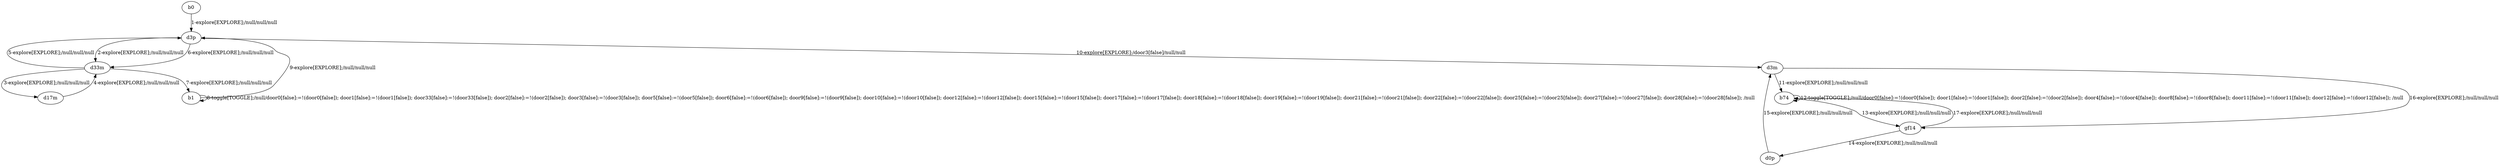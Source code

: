 # Total number of goals covered by this test: 2
# gf14 --> d0p
# b74 --> b74

digraph g {
"b0" -> "d3p" [label = "1-explore[EXPLORE];/null/null/null"];
"d3p" -> "d33m" [label = "2-explore[EXPLORE];/null/null/null"];
"d33m" -> "d17m" [label = "3-explore[EXPLORE];/null/null/null"];
"d17m" -> "d33m" [label = "4-explore[EXPLORE];/null/null/null"];
"d33m" -> "d3p" [label = "5-explore[EXPLORE];/null/null/null"];
"d3p" -> "d33m" [label = "6-explore[EXPLORE];/null/null/null"];
"d33m" -> "b1" [label = "7-explore[EXPLORE];/null/null/null"];
"b1" -> "b1" [label = "8-toggle[TOGGLE];/null/door0[false]:=!(door0[false]); door1[false]:=!(door1[false]); door33[false]:=!(door33[false]); door2[false]:=!(door2[false]); door3[false]:=!(door3[false]); door5[false]:=!(door5[false]); door6[false]:=!(door6[false]); door9[false]:=!(door9[false]); door10[false]:=!(door10[false]); door12[false]:=!(door12[false]); door15[false]:=!(door15[false]); door17[false]:=!(door17[false]); door18[false]:=!(door18[false]); door19[false]:=!(door19[false]); door21[false]:=!(door21[false]); door22[false]:=!(door22[false]); door25[false]:=!(door25[false]); door27[false]:=!(door27[false]); door28[false]:=!(door28[false]); /null"];
"b1" -> "d3p" [label = "9-explore[EXPLORE];/null/null/null"];
"d3p" -> "d3m" [label = "10-explore[EXPLORE];/door3[false]/null/null"];
"d3m" -> "b74" [label = "11-explore[EXPLORE];/null/null/null"];
"b74" -> "b74" [label = "12-toggle[TOGGLE];/null/door0[false]:=!(door0[false]); door1[false]:=!(door1[false]); door2[false]:=!(door2[false]); door4[false]:=!(door4[false]); door8[false]:=!(door8[false]); door11[false]:=!(door11[false]); door12[false]:=!(door12[false]); /null"];
"b74" -> "gf14" [label = "13-explore[EXPLORE];/null/null/null"];
"gf14" -> "d0p" [label = "14-explore[EXPLORE];/null/null/null"];
"d0p" -> "d3m" [label = "15-explore[EXPLORE];/null/null/null"];
"d3m" -> "gf14" [label = "16-explore[EXPLORE];/null/null/null"];
"gf14" -> "b74" [label = "17-explore[EXPLORE];/null/null/null"];
}